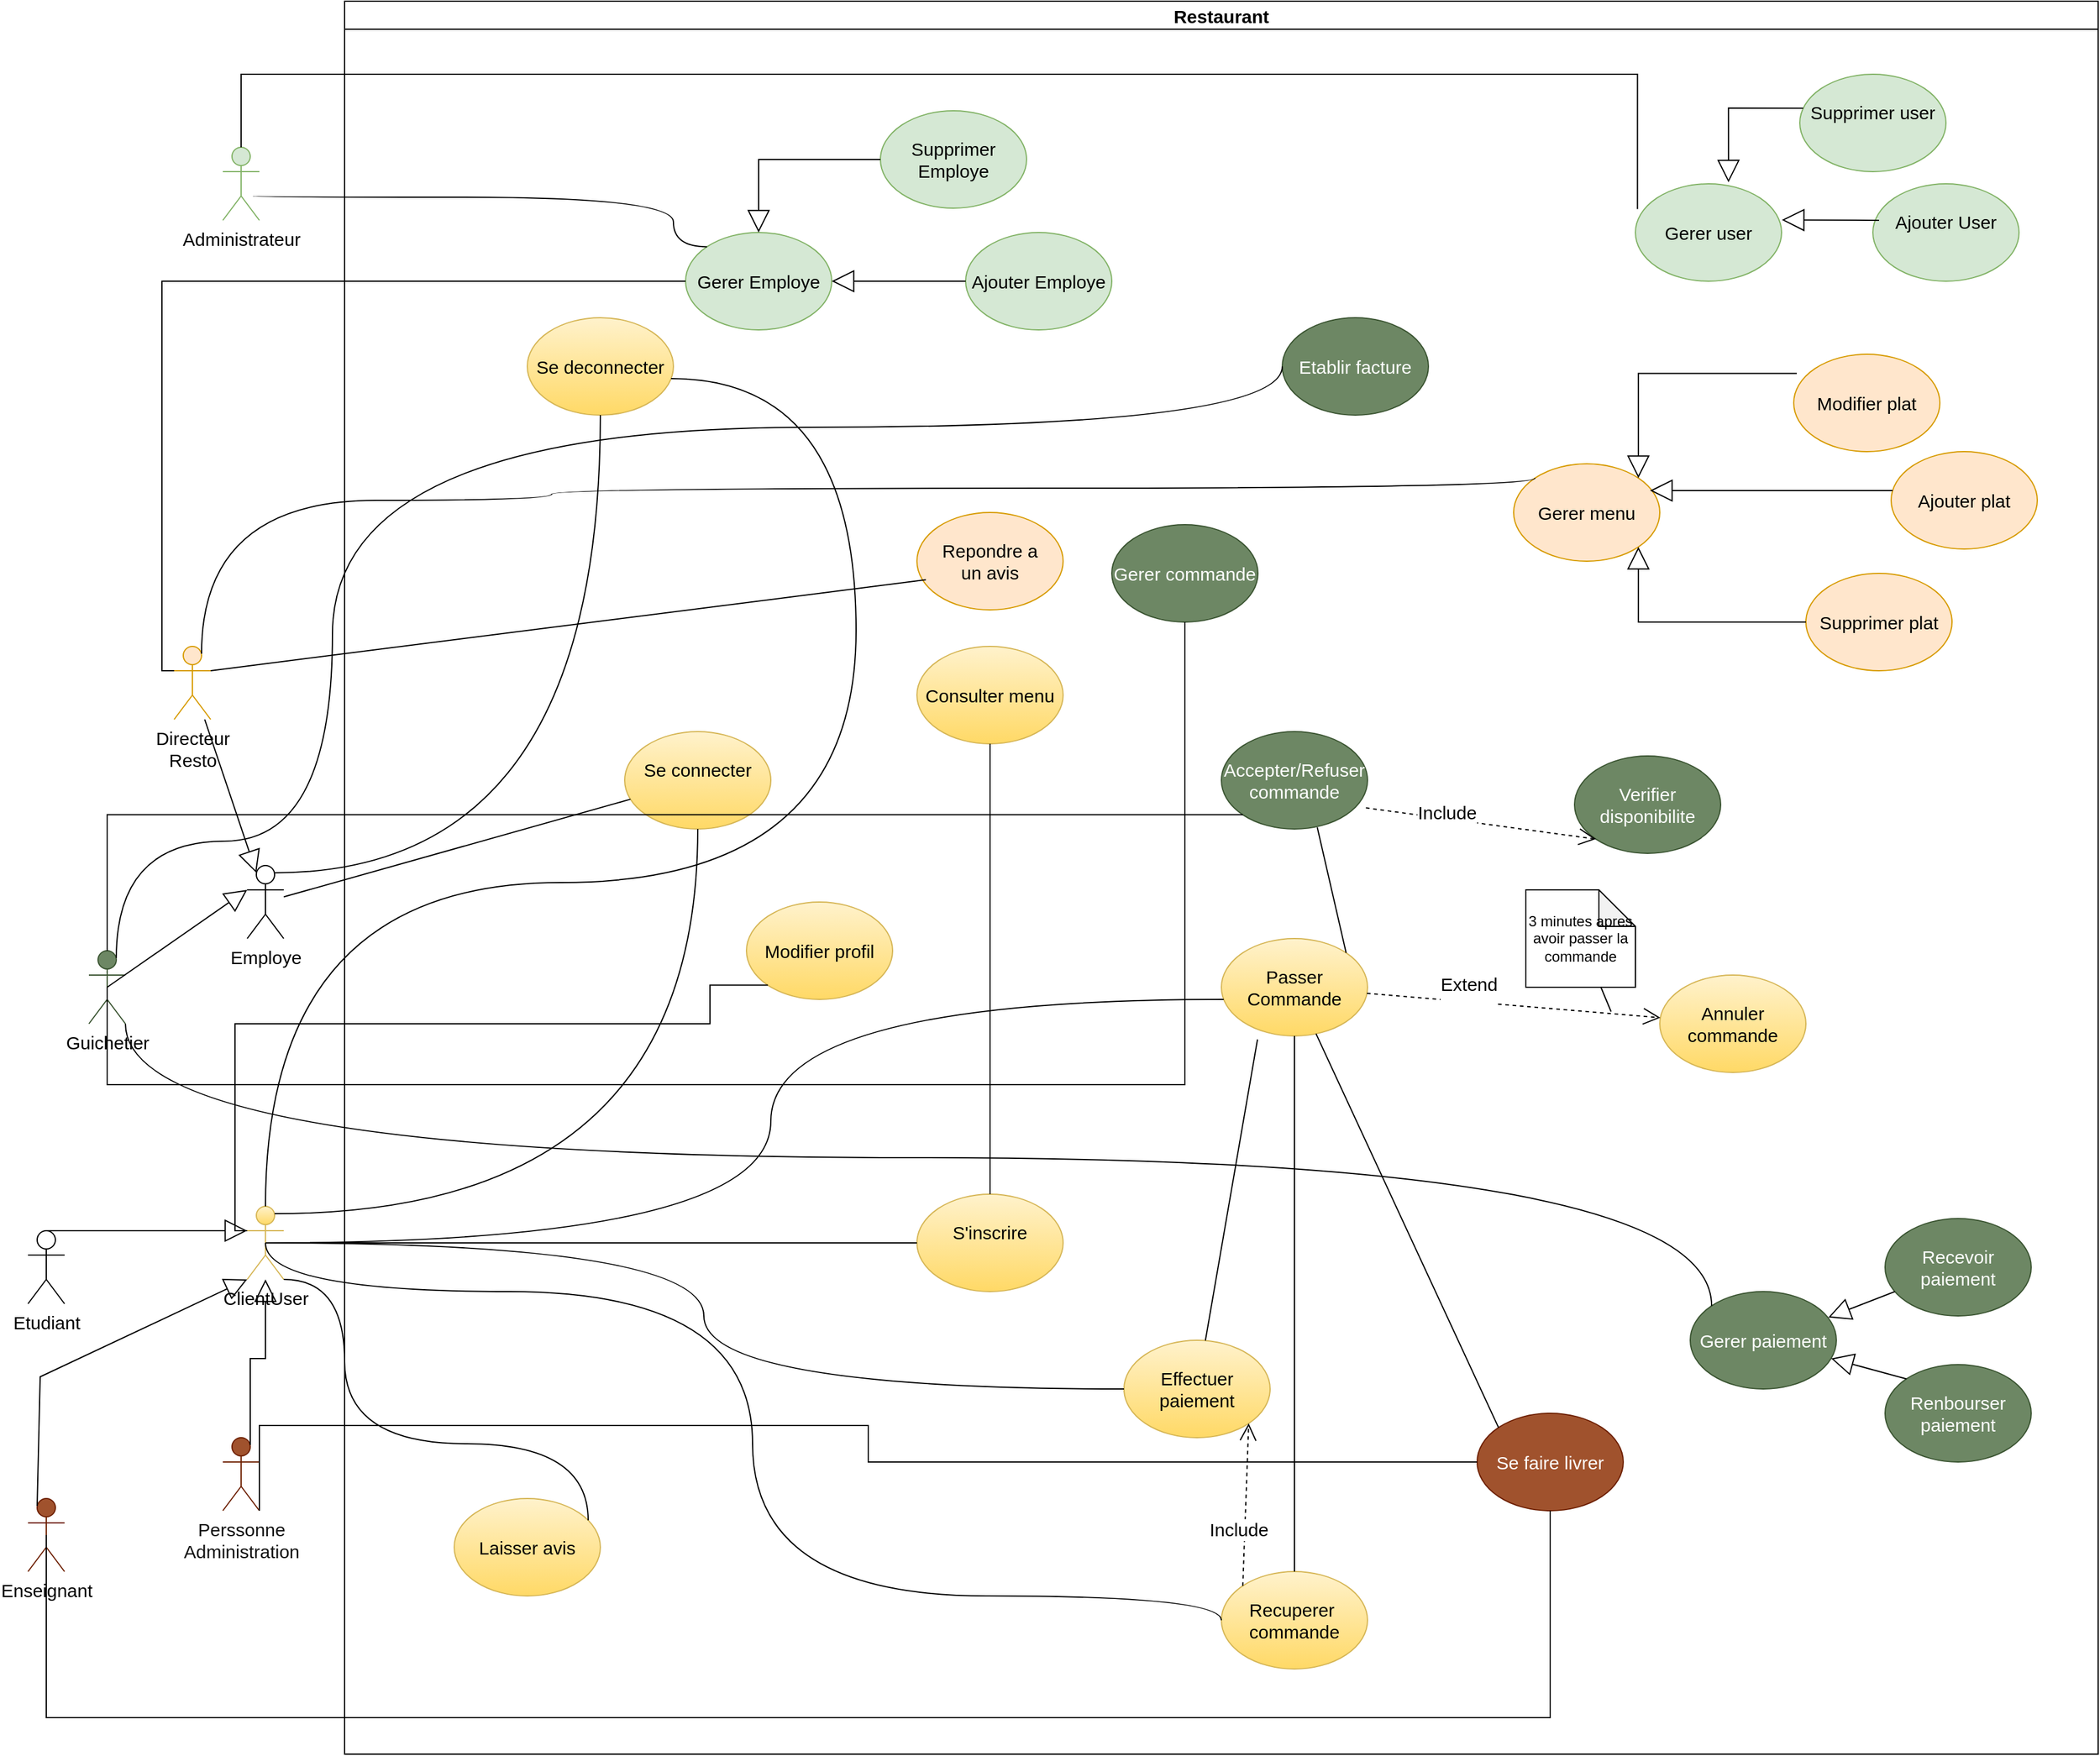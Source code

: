 <mxfile version="23.1.5" type="device">
  <diagram name="Page-1" id="Ysg41FZ5KquMT3GkrNA0">
    <mxGraphModel dx="1890" dy="2035" grid="1" gridSize="10" guides="1" tooltips="1" connect="1" arrows="1" fold="1" page="1" pageScale="1" pageWidth="850" pageHeight="1100" math="0" shadow="0">
      <root>
        <mxCell id="0" />
        <mxCell id="1" parent="0" />
        <mxCell id="Y13YARWDRfF0wRfHqh4i-1" value="Restaurant" style="swimlane;whiteSpace=wrap;html=1;fontSize=15;" parent="1" vertex="1">
          <mxGeometry x="170" y="-970" width="1440" height="1440" as="geometry" />
        </mxCell>
        <mxCell id="Y13YARWDRfF0wRfHqh4i-35" value="Se connecter&lt;div style=&quot;font-size: 15px;&quot;&gt;&lt;br style=&quot;font-size: 15px;&quot;&gt;&lt;/div&gt;" style="ellipse;whiteSpace=wrap;html=1;fontSize=15;fillColor=#fff2cc;gradientColor=#ffd966;strokeColor=#d6b656;" parent="Y13YARWDRfF0wRfHqh4i-1" vertex="1">
          <mxGeometry x="230" y="600" width="120" height="80" as="geometry" />
        </mxCell>
        <mxCell id="Y13YARWDRfF0wRfHqh4i-49" value="Supprimer user&lt;div style=&quot;font-size: 15px;&quot;&gt;&lt;br style=&quot;font-size: 15px;&quot;&gt;&lt;/div&gt;" style="ellipse;whiteSpace=wrap;html=1;fillColor=#d5e8d4;strokeColor=#82b366;fontSize=15;" parent="Y13YARWDRfF0wRfHqh4i-1" vertex="1">
          <mxGeometry x="1195" y="60" width="120" height="80" as="geometry" />
        </mxCell>
        <mxCell id="Y13YARWDRfF0wRfHqh4i-51" value="Ajouter Employe" style="ellipse;whiteSpace=wrap;html=1;fillColor=#d5e8d4;strokeColor=#82b366;fontSize=15;" parent="Y13YARWDRfF0wRfHqh4i-1" vertex="1">
          <mxGeometry x="510" y="190" width="120" height="80" as="geometry" />
        </mxCell>
        <mxCell id="Y13YARWDRfF0wRfHqh4i-52" value="Supprimer Employe" style="ellipse;whiteSpace=wrap;html=1;fillColor=#d5e8d4;strokeColor=#82b366;fontSize=15;" parent="Y13YARWDRfF0wRfHqh4i-1" vertex="1">
          <mxGeometry x="440" y="90" width="120" height="80" as="geometry" />
        </mxCell>
        <mxCell id="Y13YARWDRfF0wRfHqh4i-53" value="Gerer Employe" style="ellipse;whiteSpace=wrap;html=1;fillColor=#d5e8d4;strokeColor=#82b366;fontSize=15;" parent="Y13YARWDRfF0wRfHqh4i-1" vertex="1">
          <mxGeometry x="280" y="190" width="120" height="80" as="geometry" />
        </mxCell>
        <mxCell id="Y13YARWDRfF0wRfHqh4i-54" value="Gerer user" style="ellipse;whiteSpace=wrap;html=1;fillColor=#d5e8d4;strokeColor=#82b366;fontSize=15;" parent="Y13YARWDRfF0wRfHqh4i-1" vertex="1">
          <mxGeometry x="1060" y="150" width="120" height="80" as="geometry" />
        </mxCell>
        <mxCell id="Y13YARWDRfF0wRfHqh4i-55" value="Passer Commande" style="ellipse;whiteSpace=wrap;html=1;fillColor=#fff2cc;gradientColor=#ffd966;strokeColor=#d6b656;fontSize=15;" parent="Y13YARWDRfF0wRfHqh4i-1" vertex="1">
          <mxGeometry x="720" y="770" width="120" height="80" as="geometry" />
        </mxCell>
        <mxCell id="Y13YARWDRfF0wRfHqh4i-56" value="Annuler commande" style="ellipse;whiteSpace=wrap;html=1;fillColor=#fff2cc;strokeColor=#d6b656;gradientColor=#ffd966;fontSize=15;" parent="Y13YARWDRfF0wRfHqh4i-1" vertex="1">
          <mxGeometry x="1080" y="800" width="120" height="80" as="geometry" />
        </mxCell>
        <mxCell id="Y13YARWDRfF0wRfHqh4i-57" value="Se faire livrer" style="ellipse;whiteSpace=wrap;html=1;fillColor=#a0522d;strokeColor=#6D1F00;fontColor=#ffffff;fontSize=15;" parent="Y13YARWDRfF0wRfHqh4i-1" vertex="1">
          <mxGeometry x="930" y="1160" width="120" height="80" as="geometry" />
        </mxCell>
        <mxCell id="Y13YARWDRfF0wRfHqh4i-58" value="Repondre a &lt;br style=&quot;font-size: 15px;&quot;&gt;un avis" style="ellipse;whiteSpace=wrap;html=1;fillColor=#ffe6cc;strokeColor=#d79b00;fontSize=15;" parent="Y13YARWDRfF0wRfHqh4i-1" vertex="1">
          <mxGeometry x="470" y="420" width="120" height="80" as="geometry" />
        </mxCell>
        <mxCell id="Y13YARWDRfF0wRfHqh4i-59" value="Consulter menu" style="ellipse;whiteSpace=wrap;html=1;fillColor=#fff2cc;gradientColor=#ffd966;strokeColor=#d6b656;fontSize=15;" parent="Y13YARWDRfF0wRfHqh4i-1" vertex="1">
          <mxGeometry x="470" y="530" width="120" height="80" as="geometry" />
        </mxCell>
        <mxCell id="Y13YARWDRfF0wRfHqh4i-60" value="Gerer menu" style="ellipse;whiteSpace=wrap;html=1;strokeColor=#d79b00;fillColor=#ffe6cc;fontSize=15;" parent="Y13YARWDRfF0wRfHqh4i-1" vertex="1">
          <mxGeometry x="960" y="380" width="120" height="80" as="geometry" />
        </mxCell>
        <mxCell id="Y13YARWDRfF0wRfHqh4i-61" value="Modifier plat" style="ellipse;whiteSpace=wrap;html=1;strokeColor=#d79b00;fillColor=#ffe6cc;fontSize=15;" parent="Y13YARWDRfF0wRfHqh4i-1" vertex="1">
          <mxGeometry x="1190" y="290" width="120" height="80" as="geometry" />
        </mxCell>
        <mxCell id="Y13YARWDRfF0wRfHqh4i-62" value="Ajouter plat" style="ellipse;whiteSpace=wrap;html=1;strokeColor=#d79b00;fillColor=#ffe6cc;fontSize=15;" parent="Y13YARWDRfF0wRfHqh4i-1" vertex="1">
          <mxGeometry x="1270" y="370" width="120" height="80" as="geometry" />
        </mxCell>
        <mxCell id="Y13YARWDRfF0wRfHqh4i-63" value="Supprimer plat" style="ellipse;whiteSpace=wrap;html=1;strokeColor=#d79b00;fillColor=#ffe6cc;fontSize=15;" parent="Y13YARWDRfF0wRfHqh4i-1" vertex="1">
          <mxGeometry x="1200" y="470" width="120" height="80" as="geometry" />
        </mxCell>
        <mxCell id="Y13YARWDRfF0wRfHqh4i-64" value="Effectuer paiement" style="ellipse;whiteSpace=wrap;html=1;fillColor=#fff2cc;gradientColor=#ffd966;strokeColor=#d6b656;fontSize=15;" parent="Y13YARWDRfF0wRfHqh4i-1" vertex="1">
          <mxGeometry x="640" y="1100" width="120" height="80" as="geometry" />
        </mxCell>
        <mxCell id="Y13YARWDRfF0wRfHqh4i-65" value="Recevoir paiement" style="ellipse;whiteSpace=wrap;html=1;strokeColor=#3A5431;fillColor=#6d8764;fontColor=#ffffff;fontSize=15;" parent="Y13YARWDRfF0wRfHqh4i-1" vertex="1">
          <mxGeometry x="1265" y="1000" width="120" height="80" as="geometry" />
        </mxCell>
        <mxCell id="Y13YARWDRfF0wRfHqh4i-66" value="Renbourser paiement" style="ellipse;whiteSpace=wrap;html=1;strokeColor=#3A5431;fillColor=#6d8764;fontColor=#ffffff;fontSize=15;" parent="Y13YARWDRfF0wRfHqh4i-1" vertex="1">
          <mxGeometry x="1265" y="1120" width="120" height="80" as="geometry" />
        </mxCell>
        <mxCell id="Y13YARWDRfF0wRfHqh4i-67" value="Verifier disponibilite" style="ellipse;whiteSpace=wrap;html=1;strokeColor=#3A5431;fillColor=#6d8764;fontColor=#ffffff;fontSize=15;" parent="Y13YARWDRfF0wRfHqh4i-1" vertex="1">
          <mxGeometry x="1010" y="620" width="120" height="80" as="geometry" />
        </mxCell>
        <mxCell id="Y13YARWDRfF0wRfHqh4i-68" value="Accepter/Refuser commande" style="ellipse;whiteSpace=wrap;html=1;fillColor=#6d8764;fontColor=#ffffff;strokeColor=#3A5431;fontSize=15;" parent="Y13YARWDRfF0wRfHqh4i-1" vertex="1">
          <mxGeometry x="720" y="600" width="120" height="80" as="geometry" />
        </mxCell>
        <mxCell id="Y13YARWDRfF0wRfHqh4i-69" value="Gerer commande" style="ellipse;whiteSpace=wrap;html=1;fillColor=#6d8764;fontColor=#ffffff;strokeColor=#3A5431;fontSize=15;" parent="Y13YARWDRfF0wRfHqh4i-1" vertex="1">
          <mxGeometry x="630" y="430" width="120" height="80" as="geometry" />
        </mxCell>
        <mxCell id="Y13YARWDRfF0wRfHqh4i-70" value="Se deconnecter" style="ellipse;whiteSpace=wrap;html=1;fillColor=#fff2cc;gradientColor=#ffd966;strokeColor=#d6b656;fontSize=15;" parent="Y13YARWDRfF0wRfHqh4i-1" vertex="1">
          <mxGeometry x="150" y="260" width="120" height="80" as="geometry" />
        </mxCell>
        <mxCell id="Y13YARWDRfF0wRfHqh4i-71" value="Modifier profil" style="ellipse;whiteSpace=wrap;html=1;fillColor=#fff2cc;gradientColor=#ffd966;strokeColor=#d6b656;fontSize=15;" parent="Y13YARWDRfF0wRfHqh4i-1" vertex="1">
          <mxGeometry x="330" y="740" width="120" height="80" as="geometry" />
        </mxCell>
        <mxCell id="Y13YARWDRfF0wRfHqh4i-73" value="Recuperer&amp;nbsp;&lt;br style=&quot;font-size: 15px;&quot;&gt;commande" style="ellipse;whiteSpace=wrap;html=1;fillColor=#fff2cc;gradientColor=#ffd966;strokeColor=#d6b656;fontSize=15;" parent="Y13YARWDRfF0wRfHqh4i-1" vertex="1">
          <mxGeometry x="720" y="1290" width="120" height="80" as="geometry" />
        </mxCell>
        <mxCell id="Y13YARWDRfF0wRfHqh4i-74" value="Etablir facture" style="ellipse;whiteSpace=wrap;html=1;fontSize=15;fillColor=#6d8764;fontColor=#ffffff;strokeColor=#3A5431;" parent="Y13YARWDRfF0wRfHqh4i-1" vertex="1">
          <mxGeometry x="770" y="260" width="120" height="80" as="geometry" />
        </mxCell>
        <mxCell id="Y13YARWDRfF0wRfHqh4i-48" value="Ajouter User&lt;div style=&quot;font-size: 15px;&quot;&gt;&lt;br style=&quot;font-size: 15px;&quot;&gt;&lt;/div&gt;" style="ellipse;whiteSpace=wrap;html=1;fillColor=#d5e8d4;strokeColor=#82b366;fontSize=15;" parent="Y13YARWDRfF0wRfHqh4i-1" vertex="1">
          <mxGeometry x="1255" y="150" width="120" height="80" as="geometry" />
        </mxCell>
        <mxCell id="Y13YARWDRfF0wRfHqh4i-72" value="Laisser avis" style="ellipse;whiteSpace=wrap;html=1;fillColor=#fff2cc;gradientColor=#ffd966;strokeColor=#d6b656;fontSize=15;" parent="Y13YARWDRfF0wRfHqh4i-1" vertex="1">
          <mxGeometry x="90" y="1230" width="120" height="80" as="geometry" />
        </mxCell>
        <mxCell id="Y13YARWDRfF0wRfHqh4i-44" value="S&#39;inscrire&lt;div style=&quot;font-size: 15px;&quot;&gt;&lt;br style=&quot;font-size: 15px;&quot;&gt;&lt;/div&gt;" style="ellipse;whiteSpace=wrap;html=1;fillColor=#fff2cc;gradientColor=#ffd966;strokeColor=#d6b656;fontSize=15;" parent="Y13YARWDRfF0wRfHqh4i-1" vertex="1">
          <mxGeometry x="470" y="980" width="120" height="80" as="geometry" />
        </mxCell>
        <mxCell id="Y13YARWDRfF0wRfHqh4i-45" value="" style="endArrow=none;html=1;rounded=0;edgeStyle=orthogonalEdgeStyle;curved=1;fontSize=15;" parent="Y13YARWDRfF0wRfHqh4i-1" source="Y13YARWDRfF0wRfHqh4i-44" target="Y13YARWDRfF0wRfHqh4i-59" edge="1">
          <mxGeometry width="50" height="50" relative="1" as="geometry">
            <mxPoint x="-50" y="990.0" as="sourcePoint" />
            <mxPoint x="475" y="530" as="targetPoint" />
          </mxGeometry>
        </mxCell>
        <mxCell id="Y13YARWDRfF0wRfHqh4i-116" value="" style="endArrow=block;endSize=16;endFill=0;html=1;rounded=0;entryX=1.002;entryY=0.371;entryDx=0;entryDy=0;entryPerimeter=0;exitX=0.042;exitY=0.375;exitDx=0;exitDy=0;exitPerimeter=0;fontSize=15;" parent="Y13YARWDRfF0wRfHqh4i-1" source="Y13YARWDRfF0wRfHqh4i-48" target="Y13YARWDRfF0wRfHqh4i-54" edge="1">
          <mxGeometry width="160" relative="1" as="geometry">
            <mxPoint x="1100" y="180" as="sourcePoint" />
            <mxPoint x="1170" y="190" as="targetPoint" />
          </mxGeometry>
        </mxCell>
        <mxCell id="Y13YARWDRfF0wRfHqh4i-117" value="" style="endArrow=block;endSize=16;endFill=0;html=1;rounded=0;entryX=0.637;entryY=-0.015;entryDx=0;entryDy=0;entryPerimeter=0;exitX=0.023;exitY=0.348;exitDx=0;exitDy=0;exitPerimeter=0;edgeStyle=orthogonalEdgeStyle;fontSize=15;" parent="Y13YARWDRfF0wRfHqh4i-1" source="Y13YARWDRfF0wRfHqh4i-49" target="Y13YARWDRfF0wRfHqh4i-54" edge="1">
          <mxGeometry width="160" relative="1" as="geometry">
            <mxPoint x="1030" y="90" as="sourcePoint" />
            <mxPoint x="960" y="90" as="targetPoint" />
          </mxGeometry>
        </mxCell>
        <mxCell id="Y13YARWDRfF0wRfHqh4i-120" value="" style="endArrow=open;endFill=1;endSize=12;html=1;rounded=0;dashed=1;fontSize=15;" parent="Y13YARWDRfF0wRfHqh4i-1" source="Y13YARWDRfF0wRfHqh4i-55" target="Y13YARWDRfF0wRfHqh4i-56" edge="1">
          <mxGeometry width="160" relative="1" as="geometry">
            <mxPoint x="710" y="800" as="sourcePoint" />
            <mxPoint x="870" y="800" as="targetPoint" />
          </mxGeometry>
        </mxCell>
        <mxCell id="Y13YARWDRfF0wRfHqh4i-121" value="Extend&lt;div style=&quot;font-size: 15px;&quot;&gt;&lt;br style=&quot;font-size: 15px;&quot;&gt;&lt;/div&gt;" style="edgeLabel;html=1;align=center;verticalAlign=middle;resizable=0;points=[];fontSize=15;" parent="Y13YARWDRfF0wRfHqh4i-120" vertex="1" connectable="0">
          <mxGeometry x="-0.313" y="5" relative="1" as="geometry">
            <mxPoint y="-1" as="offset" />
          </mxGeometry>
        </mxCell>
        <mxCell id="Y13YARWDRfF0wRfHqh4i-122" value="" style="endArrow=block;endSize=16;endFill=0;html=1;rounded=0;entryX=0.5;entryY=0;entryDx=0;entryDy=0;edgeStyle=orthogonalEdgeStyle;fontSize=15;" parent="Y13YARWDRfF0wRfHqh4i-1" source="Y13YARWDRfF0wRfHqh4i-52" target="Y13YARWDRfF0wRfHqh4i-53" edge="1">
          <mxGeometry width="160" relative="1" as="geometry">
            <mxPoint x="320" y="-40" as="sourcePoint" />
            <mxPoint x="250" y="-40" as="targetPoint" />
          </mxGeometry>
        </mxCell>
        <mxCell id="Y13YARWDRfF0wRfHqh4i-123" value="" style="endArrow=block;endSize=16;endFill=0;html=1;rounded=0;entryX=1;entryY=0.5;entryDx=0;entryDy=0;edgeStyle=orthogonalEdgeStyle;exitX=0;exitY=0.5;exitDx=0;exitDy=0;fontSize=15;" parent="Y13YARWDRfF0wRfHqh4i-1" source="Y13YARWDRfF0wRfHqh4i-51" target="Y13YARWDRfF0wRfHqh4i-53" edge="1">
          <mxGeometry width="160" relative="1" as="geometry">
            <mxPoint x="450" y="140" as="sourcePoint" />
            <mxPoint x="350" y="200" as="targetPoint" />
          </mxGeometry>
        </mxCell>
        <mxCell id="Y13YARWDRfF0wRfHqh4i-124" value="" style="endArrow=block;endSize=16;endFill=0;html=1;rounded=0;entryX=1;entryY=0;entryDx=0;entryDy=0;edgeStyle=orthogonalEdgeStyle;exitX=0.021;exitY=0.197;exitDx=0;exitDy=0;exitPerimeter=0;fontSize=15;" parent="Y13YARWDRfF0wRfHqh4i-1" source="Y13YARWDRfF0wRfHqh4i-61" target="Y13YARWDRfF0wRfHqh4i-60" edge="1">
          <mxGeometry width="160" relative="1" as="geometry">
            <mxPoint x="1310" y="470" as="sourcePoint" />
            <mxPoint x="1200" y="470" as="targetPoint" />
          </mxGeometry>
        </mxCell>
        <mxCell id="Y13YARWDRfF0wRfHqh4i-126" value="" style="endArrow=block;endSize=16;endFill=0;html=1;rounded=0;edgeStyle=orthogonalEdgeStyle;entryX=1;entryY=1;entryDx=0;entryDy=0;fontSize=15;" parent="Y13YARWDRfF0wRfHqh4i-1" source="Y13YARWDRfF0wRfHqh4i-63" target="Y13YARWDRfF0wRfHqh4i-60" edge="1">
          <mxGeometry width="160" relative="1" as="geometry">
            <mxPoint x="1270" y="660" as="sourcePoint" />
            <mxPoint x="1082" y="660" as="targetPoint" />
          </mxGeometry>
        </mxCell>
        <mxCell id="Y13YARWDRfF0wRfHqh4i-132" value="" style="endArrow=none;html=1;rounded=0;entryX=1;entryY=0;entryDx=0;entryDy=0;exitX=0.656;exitY=0.983;exitDx=0;exitDy=0;exitPerimeter=0;fontSize=15;" parent="Y13YARWDRfF0wRfHqh4i-1" source="Y13YARWDRfF0wRfHqh4i-68" target="Y13YARWDRfF0wRfHqh4i-55" edge="1">
          <mxGeometry width="50" height="50" relative="1" as="geometry">
            <mxPoint x="830" y="750" as="sourcePoint" />
            <mxPoint x="880" y="700" as="targetPoint" />
          </mxGeometry>
        </mxCell>
        <mxCell id="Y13YARWDRfF0wRfHqh4i-133" value="" style="endArrow=open;endFill=1;endSize=12;html=1;rounded=0;dashed=1;entryX=0;entryY=1;entryDx=0;entryDy=0;exitX=0.989;exitY=0.783;exitDx=0;exitDy=0;exitPerimeter=0;fontSize=15;" parent="Y13YARWDRfF0wRfHqh4i-1" source="Y13YARWDRfF0wRfHqh4i-68" target="Y13YARWDRfF0wRfHqh4i-67" edge="1">
          <mxGeometry width="160" relative="1" as="geometry">
            <mxPoint x="793" y="860" as="sourcePoint" />
            <mxPoint x="807" y="1040" as="targetPoint" />
          </mxGeometry>
        </mxCell>
        <mxCell id="Y13YARWDRfF0wRfHqh4i-134" value="Include" style="edgeLabel;html=1;align=center;verticalAlign=middle;resizable=0;points=[];fontSize=15;" parent="Y13YARWDRfF0wRfHqh4i-133" vertex="1" connectable="0">
          <mxGeometry x="-0.313" y="5" relative="1" as="geometry">
            <mxPoint y="-1" as="offset" />
          </mxGeometry>
        </mxCell>
        <mxCell id="Y13YARWDRfF0wRfHqh4i-137" value="Gerer paiement" style="ellipse;whiteSpace=wrap;html=1;fillColor=#6d8764;fontColor=#ffffff;strokeColor=#3A5431;fontSize=15;" parent="Y13YARWDRfF0wRfHqh4i-1" vertex="1">
          <mxGeometry x="1105" y="1060" width="120" height="80" as="geometry" />
        </mxCell>
        <mxCell id="Y13YARWDRfF0wRfHqh4i-138" value="" style="endArrow=block;endSize=16;endFill=0;html=1;rounded=0;exitX=0;exitY=0;exitDx=0;exitDy=0;fontSize=15;" parent="Y13YARWDRfF0wRfHqh4i-1" source="Y13YARWDRfF0wRfHqh4i-66" target="Y13YARWDRfF0wRfHqh4i-137" edge="1">
          <mxGeometry width="160" relative="1" as="geometry">
            <mxPoint x="880" y="1360" as="sourcePoint" />
            <mxPoint x="1040" y="1360" as="targetPoint" />
          </mxGeometry>
        </mxCell>
        <mxCell id="Y13YARWDRfF0wRfHqh4i-139" value="" style="endArrow=block;endSize=16;endFill=0;html=1;rounded=0;entryX=0.945;entryY=0.265;entryDx=0;entryDy=0;entryPerimeter=0;fontSize=15;" parent="Y13YARWDRfF0wRfHqh4i-1" source="Y13YARWDRfF0wRfHqh4i-65" target="Y13YARWDRfF0wRfHqh4i-137" edge="1">
          <mxGeometry width="160" relative="1" as="geometry">
            <mxPoint x="1074.0" y="1240" as="sourcePoint" />
            <mxPoint x="1010.0" y="1245.52" as="targetPoint" />
          </mxGeometry>
        </mxCell>
        <mxCell id="Y13YARWDRfF0wRfHqh4i-143" value="" style="endArrow=none;html=1;rounded=0;entryX=0.247;entryY=1.036;entryDx=0;entryDy=0;entryPerimeter=0;fontSize=15;" parent="Y13YARWDRfF0wRfHqh4i-1" source="Y13YARWDRfF0wRfHqh4i-64" target="Y13YARWDRfF0wRfHqh4i-55" edge="1">
          <mxGeometry width="50" height="50" relative="1" as="geometry">
            <mxPoint x="690" y="1100" as="sourcePoint" />
            <mxPoint x="740" y="1050" as="targetPoint" />
          </mxGeometry>
        </mxCell>
        <mxCell id="Y13YARWDRfF0wRfHqh4i-144" value="" style="endArrow=none;html=1;rounded=0;entryX=0.5;entryY=1;entryDx=0;entryDy=0;exitX=0.5;exitY=0;exitDx=0;exitDy=0;fontSize=15;" parent="Y13YARWDRfF0wRfHqh4i-1" source="Y13YARWDRfF0wRfHqh4i-73" target="Y13YARWDRfF0wRfHqh4i-55" edge="1">
          <mxGeometry width="50" height="50" relative="1" as="geometry">
            <mxPoint x="810" y="1220" as="sourcePoint" />
            <mxPoint x="860" y="1170" as="targetPoint" />
          </mxGeometry>
        </mxCell>
        <mxCell id="Y13YARWDRfF0wRfHqh4i-149" value="" style="endArrow=none;html=1;rounded=0;exitX=0;exitY=0;exitDx=0;exitDy=0;" parent="Y13YARWDRfF0wRfHqh4i-1" source="Y13YARWDRfF0wRfHqh4i-57" target="Y13YARWDRfF0wRfHqh4i-55" edge="1">
          <mxGeometry width="50" height="50" relative="1" as="geometry">
            <mxPoint x="920" y="1110" as="sourcePoint" />
            <mxPoint x="970" y="1060" as="targetPoint" />
          </mxGeometry>
        </mxCell>
        <mxCell id="Y13YARWDRfF0wRfHqh4i-150" value="" style="endArrow=open;endFill=1;endSize=12;html=1;rounded=0;dashed=1;fontSize=15;exitX=0;exitY=0;exitDx=0;exitDy=0;entryX=1;entryY=1;entryDx=0;entryDy=0;" parent="Y13YARWDRfF0wRfHqh4i-1" source="Y13YARWDRfF0wRfHqh4i-73" target="Y13YARWDRfF0wRfHqh4i-64" edge="1">
          <mxGeometry width="160" relative="1" as="geometry">
            <mxPoint x="850" y="824" as="sourcePoint" />
            <mxPoint x="990" y="835" as="targetPoint" />
          </mxGeometry>
        </mxCell>
        <mxCell id="Y13YARWDRfF0wRfHqh4i-151" value="Include" style="edgeLabel;html=1;align=center;verticalAlign=middle;resizable=0;points=[];fontSize=15;" parent="Y13YARWDRfF0wRfHqh4i-150" vertex="1" connectable="0">
          <mxGeometry x="-0.313" y="5" relative="1" as="geometry">
            <mxPoint y="-1" as="offset" />
          </mxGeometry>
        </mxCell>
        <mxCell id="CUnnjeDk9djn_RvEv3cu-1" value="3 minutes apres avoir passer la commande" style="shape=note;whiteSpace=wrap;html=1;backgroundOutline=1;darkOpacity=0.05;" vertex="1" parent="Y13YARWDRfF0wRfHqh4i-1">
          <mxGeometry x="970" y="730" width="90" height="80" as="geometry" />
        </mxCell>
        <mxCell id="CUnnjeDk9djn_RvEv3cu-2" value="" style="endArrow=none;html=1;rounded=0;" edge="1" parent="Y13YARWDRfF0wRfHqh4i-1" target="CUnnjeDk9djn_RvEv3cu-1">
          <mxGeometry width="50" height="50" relative="1" as="geometry">
            <mxPoint x="1040" y="830" as="sourcePoint" />
            <mxPoint x="1030" y="790" as="targetPoint" />
          </mxGeometry>
        </mxCell>
        <mxCell id="Y13YARWDRfF0wRfHqh4i-2" value="Administrateur&lt;div style=&quot;font-size: 15px;&quot;&gt;&lt;br style=&quot;font-size: 15px;&quot;&gt;&lt;/div&gt;" style="shape=umlActor;verticalLabelPosition=bottom;verticalAlign=top;html=1;outlineConnect=0;fillColor=#d5e8d4;strokeColor=#82b366;fontSize=15;" parent="1" vertex="1">
          <mxGeometry x="70" y="-850" width="30" height="60" as="geometry" />
        </mxCell>
        <mxCell id="Y13YARWDRfF0wRfHqh4i-3" value="Directeur&lt;br style=&quot;font-size: 15px;&quot;&gt;Resto" style="shape=umlActor;verticalLabelPosition=bottom;verticalAlign=top;html=1;outlineConnect=0;fillColor=#ffe6cc;strokeColor=#d79b00;fontSize=15;" parent="1" vertex="1">
          <mxGeometry x="30" y="-440" width="30" height="60" as="geometry" />
        </mxCell>
        <mxCell id="Y13YARWDRfF0wRfHqh4i-6" value="Employe&lt;div style=&quot;font-size: 15px;&quot;&gt;&lt;br style=&quot;font-size: 15px;&quot;&gt;&lt;/div&gt;" style="shape=umlActor;verticalLabelPosition=bottom;verticalAlign=top;html=1;outlineConnect=0;fontSize=15;" parent="1" vertex="1">
          <mxGeometry x="90" y="-260" width="30" height="60" as="geometry" />
        </mxCell>
        <mxCell id="Y13YARWDRfF0wRfHqh4i-7" value="&lt;font color=&quot;#000000&quot; style=&quot;font-size: 15px;&quot;&gt;Guichetier&lt;/font&gt;" style="shape=umlActor;verticalLabelPosition=bottom;verticalAlign=top;html=1;outlineConnect=0;fillColor=#6d8764;fontColor=#ffffff;strokeColor=#3A5431;fontSize=15;" parent="1" vertex="1">
          <mxGeometry x="-40" y="-190" width="30" height="60" as="geometry" />
        </mxCell>
        <mxCell id="Y13YARWDRfF0wRfHqh4i-8" value="Etudiant&lt;div style=&quot;font-size: 15px;&quot;&gt;&lt;br style=&quot;font-size: 15px;&quot;&gt;&lt;/div&gt;" style="shape=umlActor;verticalLabelPosition=bottom;verticalAlign=top;html=1;outlineConnect=0;fontSize=15;" parent="1" vertex="1">
          <mxGeometry x="-90" y="40" width="30" height="60" as="geometry" />
        </mxCell>
        <mxCell id="Y13YARWDRfF0wRfHqh4i-10" value="&lt;font color=&quot;#121212&quot; style=&quot;font-size: 15px;&quot;&gt;Perssonne&lt;br style=&quot;font-size: 15px;&quot;&gt;Administration&lt;/font&gt;" style="shape=umlActor;verticalLabelPosition=bottom;verticalAlign=top;html=1;outlineConnect=0;fillColor=#a0522d;strokeColor=#6D1F00;fontColor=#ffffff;fontSize=15;" parent="1" vertex="1">
          <mxGeometry x="70" y="210" width="30" height="60" as="geometry" />
        </mxCell>
        <mxCell id="Y13YARWDRfF0wRfHqh4i-16" value="ClientUser&lt;div style=&quot;font-size: 15px;&quot;&gt;&lt;br style=&quot;font-size: 15px;&quot;&gt;&lt;/div&gt;" style="shape=umlActor;verticalLabelPosition=bottom;verticalAlign=top;html=1;outlineConnect=0;fillColor=#fff2cc;gradientColor=#ffd966;strokeColor=#d6b656;fontSize=15;" parent="1" vertex="1">
          <mxGeometry x="90" y="20" width="30" height="60" as="geometry" />
        </mxCell>
        <mxCell id="Y13YARWDRfF0wRfHqh4i-17" value="&lt;font color=&quot;#030303&quot; style=&quot;font-size: 15px;&quot;&gt;Enseignant&lt;/font&gt;" style="shape=umlActor;verticalLabelPosition=bottom;verticalAlign=top;html=1;outlineConnect=0;fillColor=#a0522d;strokeColor=#6D1F00;fontColor=#ffffff;fontSize=15;" parent="1" vertex="1">
          <mxGeometry x="-90" y="260" width="30" height="60" as="geometry" />
        </mxCell>
        <mxCell id="Y13YARWDRfF0wRfHqh4i-39" value="" style="endArrow=none;html=1;rounded=0;fontSize=15;" parent="1" source="Y13YARWDRfF0wRfHqh4i-6" target="Y13YARWDRfF0wRfHqh4i-35" edge="1">
          <mxGeometry width="50" height="50" relative="1" as="geometry">
            <mxPoint x="330" y="-200" as="sourcePoint" />
            <mxPoint x="380" y="-250" as="targetPoint" />
          </mxGeometry>
        </mxCell>
        <mxCell id="Y13YARWDRfF0wRfHqh4i-43" value="" style="endArrow=none;html=1;rounded=0;exitX=0.75;exitY=0.1;exitDx=0;exitDy=0;exitPerimeter=0;edgeStyle=orthogonalEdgeStyle;curved=1;fontSize=15;" parent="1" source="Y13YARWDRfF0wRfHqh4i-16" target="Y13YARWDRfF0wRfHqh4i-35" edge="1">
          <mxGeometry width="50" height="50" relative="1" as="geometry">
            <mxPoint x="260" y="30" as="sourcePoint" />
            <mxPoint x="310" y="-20" as="targetPoint" />
          </mxGeometry>
        </mxCell>
        <mxCell id="Y13YARWDRfF0wRfHqh4i-77" value="" style="endArrow=none;html=1;rounded=0;exitX=0.75;exitY=0.1;exitDx=0;exitDy=0;exitPerimeter=0;edgeStyle=orthogonalEdgeStyle;curved=1;fontSize=15;" parent="1" source="Y13YARWDRfF0wRfHqh4i-6" target="Y13YARWDRfF0wRfHqh4i-70" edge="1">
          <mxGeometry width="50" height="50" relative="1" as="geometry">
            <mxPoint x="240" y="-430" as="sourcePoint" />
            <mxPoint x="290" y="-480" as="targetPoint" />
          </mxGeometry>
        </mxCell>
        <mxCell id="Y13YARWDRfF0wRfHqh4i-78" value="" style="endArrow=none;html=1;rounded=0;exitX=0.5;exitY=0;exitDx=0;exitDy=0;exitPerimeter=0;edgeStyle=orthogonalEdgeStyle;curved=1;fontSize=15;" parent="1" source="Y13YARWDRfF0wRfHqh4i-16" target="Y13YARWDRfF0wRfHqh4i-70" edge="1">
          <mxGeometry width="50" height="50" relative="1" as="geometry">
            <mxPoint x="240" y="-180" as="sourcePoint" />
            <mxPoint x="290" y="-230" as="targetPoint" />
            <Array as="points">
              <mxPoint x="105" y="-246" />
              <mxPoint x="590" y="-246" />
              <mxPoint x="590" y="-660" />
            </Array>
          </mxGeometry>
        </mxCell>
        <mxCell id="Y13YARWDRfF0wRfHqh4i-79" value="" style="endArrow=none;html=1;rounded=0;exitX=1;exitY=1;exitDx=0;exitDy=0;exitPerimeter=0;edgeStyle=orthogonalEdgeStyle;curved=1;fontSize=15;" parent="1" source="Y13YARWDRfF0wRfHqh4i-16" target="Y13YARWDRfF0wRfHqh4i-72" edge="1">
          <mxGeometry width="50" height="50" relative="1" as="geometry">
            <mxPoint x="290" y="230" as="sourcePoint" />
            <mxPoint x="340" y="180" as="targetPoint" />
            <Array as="points">
              <mxPoint x="170" y="80" />
              <mxPoint x="170" y="215" />
              <mxPoint x="370" y="215" />
              <mxPoint x="370" y="260" />
            </Array>
          </mxGeometry>
        </mxCell>
        <mxCell id="Y13YARWDRfF0wRfHqh4i-95" value="" style="endArrow=none;html=1;rounded=0;entryX=0.014;entryY=0.26;entryDx=0;entryDy=0;entryPerimeter=0;edgeStyle=orthogonalEdgeStyle;fontSize=15;" parent="1" source="Y13YARWDRfF0wRfHqh4i-2" target="Y13YARWDRfF0wRfHqh4i-54" edge="1">
          <mxGeometry width="50" height="50" relative="1" as="geometry">
            <mxPoint x="290" y="-810" as="sourcePoint" />
            <mxPoint x="340" y="-860" as="targetPoint" />
            <Array as="points">
              <mxPoint x="85" y="-910" />
              <mxPoint x="1232" y="-910" />
            </Array>
          </mxGeometry>
        </mxCell>
        <mxCell id="Y13YARWDRfF0wRfHqh4i-96" value="" style="endArrow=none;html=1;rounded=0;exitX=0.5;exitY=0.5;exitDx=0;exitDy=0;exitPerimeter=0;entryX=0;entryY=0;entryDx=0;entryDy=0;edgeStyle=orthogonalEdgeStyle;curved=1;fontSize=15;" parent="1" target="Y13YARWDRfF0wRfHqh4i-53" edge="1">
          <mxGeometry width="50" height="50" relative="1" as="geometry">
            <mxPoint x="95" y="-810" as="sourcePoint" />
            <mxPoint x="1092" y="-789" as="targetPoint" />
            <Array as="points">
              <mxPoint x="440" y="-809" />
              <mxPoint x="440" y="-768" />
            </Array>
          </mxGeometry>
        </mxCell>
        <mxCell id="Y13YARWDRfF0wRfHqh4i-98" value="" style="endArrow=none;html=1;rounded=0;exitX=0.5;exitY=0.5;exitDx=0;exitDy=0;exitPerimeter=0;entryX=0;entryY=0.5;entryDx=0;entryDy=0;edgeStyle=orthogonalEdgeStyle;curved=1;fontSize=15;" parent="1" source="Y13YARWDRfF0wRfHqh4i-16" target="Y13YARWDRfF0wRfHqh4i-64" edge="1">
          <mxGeometry width="50" height="50" relative="1" as="geometry">
            <mxPoint x="480" y="-130" as="sourcePoint" />
            <mxPoint x="530" y="-180" as="targetPoint" />
          </mxGeometry>
        </mxCell>
        <mxCell id="Y13YARWDRfF0wRfHqh4i-99" value="" style="endArrow=none;html=1;rounded=0;entryX=0;entryY=0.5;entryDx=0;entryDy=0;exitX=1;exitY=1;exitDx=0;exitDy=0;exitPerimeter=0;edgeStyle=orthogonalEdgeStyle;fontSize=15;" parent="1" source="Y13YARWDRfF0wRfHqh4i-10" target="Y13YARWDRfF0wRfHqh4i-57" edge="1">
          <mxGeometry width="50" height="50" relative="1" as="geometry">
            <mxPoint x="270" y="340" as="sourcePoint" />
            <mxPoint x="320" y="290" as="targetPoint" />
            <Array as="points">
              <mxPoint x="100" y="200" />
              <mxPoint x="600" y="200" />
              <mxPoint x="600" y="230" />
            </Array>
          </mxGeometry>
        </mxCell>
        <mxCell id="Y13YARWDRfF0wRfHqh4i-107" value="" style="endArrow=none;html=1;rounded=0;exitX=0.5;exitY=0.5;exitDx=0;exitDy=0;exitPerimeter=0;edgeStyle=orthogonalEdgeStyle;fontSize=15;" parent="1" source="Y13YARWDRfF0wRfHqh4i-17" target="Y13YARWDRfF0wRfHqh4i-57" edge="1">
          <mxGeometry width="50" height="50" relative="1" as="geometry">
            <mxPoint x="260" y="450" as="sourcePoint" />
            <mxPoint x="310" y="400" as="targetPoint" />
            <Array as="points">
              <mxPoint x="-35" y="440" />
              <mxPoint x="590" y="440" />
            </Array>
          </mxGeometry>
        </mxCell>
        <mxCell id="Y13YARWDRfF0wRfHqh4i-108" value="" style="endArrow=none;html=1;rounded=0;exitX=0.5;exitY=0.5;exitDx=0;exitDy=0;exitPerimeter=0;fontSize=15;" parent="1" source="Y13YARWDRfF0wRfHqh4i-16" target="Y13YARWDRfF0wRfHqh4i-44" edge="1">
          <mxGeometry width="50" height="50" relative="1" as="geometry">
            <mxPoint x="390" y="50" as="sourcePoint" />
            <mxPoint x="440" as="targetPoint" />
          </mxGeometry>
        </mxCell>
        <mxCell id="Y13YARWDRfF0wRfHqh4i-109" value="" style="endArrow=none;html=1;rounded=0;exitX=0.5;exitY=0.5;exitDx=0;exitDy=0;exitPerimeter=0;edgeStyle=orthogonalEdgeStyle;curved=1;fontSize=15;" parent="1" source="Y13YARWDRfF0wRfHqh4i-16" target="Y13YARWDRfF0wRfHqh4i-55" edge="1">
          <mxGeometry width="50" height="50" relative="1" as="geometry">
            <mxPoint x="430" y="-260" as="sourcePoint" />
            <mxPoint x="480" y="-310" as="targetPoint" />
            <Array as="points">
              <mxPoint x="520" y="50" />
              <mxPoint x="520" y="-150" />
            </Array>
          </mxGeometry>
        </mxCell>
        <mxCell id="Y13YARWDRfF0wRfHqh4i-111" value="" style="endArrow=block;endSize=16;endFill=0;html=1;rounded=0;entryX=0;entryY=0.333;entryDx=0;entryDy=0;entryPerimeter=0;exitX=0.5;exitY=0.5;exitDx=0;exitDy=0;exitPerimeter=0;fontSize=15;" parent="1" source="Y13YARWDRfF0wRfHqh4i-7" target="Y13YARWDRfF0wRfHqh4i-6" edge="1">
          <mxGeometry width="160" relative="1" as="geometry">
            <mxPoint x="-60" y="-60" as="sourcePoint" />
            <mxPoint x="100" y="-60" as="targetPoint" />
          </mxGeometry>
        </mxCell>
        <mxCell id="Y13YARWDRfF0wRfHqh4i-112" value="" style="endArrow=block;endSize=16;endFill=0;html=1;rounded=0;entryX=0.25;entryY=0.1;entryDx=0;entryDy=0;entryPerimeter=0;fontSize=15;" parent="1" source="Y13YARWDRfF0wRfHqh4i-3" target="Y13YARWDRfF0wRfHqh4i-6" edge="1">
          <mxGeometry width="160" relative="1" as="geometry">
            <mxPoint x="-15" y="-150" as="sourcePoint" />
            <mxPoint x="100" y="-230" as="targetPoint" />
          </mxGeometry>
        </mxCell>
        <mxCell id="Y13YARWDRfF0wRfHqh4i-113" value="" style="endArrow=block;endSize=16;endFill=0;html=1;rounded=0;exitX=0.75;exitY=0.1;exitDx=0;exitDy=0;exitPerimeter=0;edgeStyle=orthogonalEdgeStyle;fontSize=15;" parent="1" source="Y13YARWDRfF0wRfHqh4i-10" target="Y13YARWDRfF0wRfHqh4i-16" edge="1">
          <mxGeometry width="160" relative="1" as="geometry">
            <mxPoint x="90" y="210" as="sourcePoint" />
            <mxPoint x="120" y="90" as="targetPoint" />
          </mxGeometry>
        </mxCell>
        <mxCell id="Y13YARWDRfF0wRfHqh4i-114" value="" style="endArrow=block;endSize=16;endFill=0;html=1;rounded=0;entryX=0;entryY=1;entryDx=0;entryDy=0;entryPerimeter=0;exitX=0.25;exitY=0.1;exitDx=0;exitDy=0;exitPerimeter=0;fontSize=15;" parent="1" source="Y13YARWDRfF0wRfHqh4i-17" target="Y13YARWDRfF0wRfHqh4i-16" edge="1">
          <mxGeometry width="160" relative="1" as="geometry">
            <mxPoint x="103" y="226" as="sourcePoint" />
            <mxPoint x="115" y="60" as="targetPoint" />
            <Array as="points">
              <mxPoint x="-80" y="160" />
            </Array>
          </mxGeometry>
        </mxCell>
        <mxCell id="Y13YARWDRfF0wRfHqh4i-115" value="" style="endArrow=block;endSize=16;endFill=0;html=1;rounded=0;entryX=0;entryY=0.333;entryDx=0;entryDy=0;entryPerimeter=0;exitX=0.5;exitY=0;exitDx=0;exitDy=0;exitPerimeter=0;fontSize=15;" parent="1" source="Y13YARWDRfF0wRfHqh4i-8" target="Y13YARWDRfF0wRfHqh4i-16" edge="1">
          <mxGeometry width="160" relative="1" as="geometry">
            <mxPoint x="113" y="236" as="sourcePoint" />
            <mxPoint x="125" y="70" as="targetPoint" />
          </mxGeometry>
        </mxCell>
        <mxCell id="Y13YARWDRfF0wRfHqh4i-127" value="" style="endArrow=none;html=1;rounded=0;entryX=0;entryY=0;entryDx=0;entryDy=0;exitX=0.75;exitY=0.1;exitDx=0;exitDy=0;exitPerimeter=0;edgeStyle=orthogonalEdgeStyle;curved=1;fontSize=15;" parent="1" source="Y13YARWDRfF0wRfHqh4i-3" target="Y13YARWDRfF0wRfHqh4i-60" edge="1">
          <mxGeometry width="50" height="50" relative="1" as="geometry">
            <mxPoint x="750" y="-520" as="sourcePoint" />
            <mxPoint x="800" y="-570" as="targetPoint" />
            <Array as="points">
              <mxPoint x="53" y="-560" />
              <mxPoint x="340" y="-560" />
              <mxPoint x="340" y="-570" />
              <mxPoint x="1148" y="-570" />
            </Array>
          </mxGeometry>
        </mxCell>
        <mxCell id="Y13YARWDRfF0wRfHqh4i-128" value="" style="endArrow=none;html=1;rounded=0;entryX=0;entryY=0.5;entryDx=0;entryDy=0;exitX=0;exitY=0.333;exitDx=0;exitDy=0;exitPerimeter=0;edgeStyle=orthogonalEdgeStyle;fontSize=15;" parent="1" source="Y13YARWDRfF0wRfHqh4i-3" target="Y13YARWDRfF0wRfHqh4i-53" edge="1">
          <mxGeometry width="50" height="50" relative="1" as="geometry">
            <mxPoint x="860" y="-600" as="sourcePoint" />
            <mxPoint x="910" y="-650" as="targetPoint" />
          </mxGeometry>
        </mxCell>
        <mxCell id="Y13YARWDRfF0wRfHqh4i-129" value="" style="endArrow=block;endSize=16;endFill=0;html=1;rounded=0;entryX=1;entryY=0;entryDx=0;entryDy=0;edgeStyle=orthogonalEdgeStyle;fontSize=15;" parent="1" source="Y13YARWDRfF0wRfHqh4i-62" edge="1">
          <mxGeometry width="160" relative="1" as="geometry">
            <mxPoint x="1373" y="-654" as="sourcePoint" />
            <mxPoint x="1242" y="-568" as="targetPoint" />
            <Array as="points">
              <mxPoint x="1400" y="-568" />
              <mxPoint x="1400" y="-568" />
            </Array>
          </mxGeometry>
        </mxCell>
        <mxCell id="Y13YARWDRfF0wRfHqh4i-130" value="" style="endArrow=none;html=1;rounded=0;entryX=0;entryY=1;entryDx=0;entryDy=0;edgeStyle=orthogonalEdgeStyle;exitX=0.5;exitY=0;exitDx=0;exitDy=0;exitPerimeter=0;fontSize=15;" parent="1" source="Y13YARWDRfF0wRfHqh4i-7" target="Y13YARWDRfF0wRfHqh4i-68" edge="1">
          <mxGeometry width="50" height="50" relative="1" as="geometry">
            <mxPoint x="-25" y="-200" as="sourcePoint" />
            <mxPoint x="800" y="-200" as="targetPoint" />
            <Array as="points">
              <mxPoint x="-25" y="-302" />
            </Array>
          </mxGeometry>
        </mxCell>
        <mxCell id="Y13YARWDRfF0wRfHqh4i-131" value="" style="endArrow=none;html=1;rounded=0;exitX=0.5;exitY=0.5;exitDx=0;exitDy=0;exitPerimeter=0;edgeStyle=orthogonalEdgeStyle;fontSize=15;" parent="1" source="Y13YARWDRfF0wRfHqh4i-7" target="Y13YARWDRfF0wRfHqh4i-69" edge="1">
          <mxGeometry width="50" height="50" relative="1" as="geometry">
            <mxPoint x="750" y="-30" as="sourcePoint" />
            <mxPoint x="800" y="-80" as="targetPoint" />
            <Array as="points">
              <mxPoint x="-25" y="-80" />
            </Array>
          </mxGeometry>
        </mxCell>
        <mxCell id="Y13YARWDRfF0wRfHqh4i-136" value="" style="endArrow=none;html=1;rounded=0;entryX=0;entryY=1;entryDx=0;entryDy=0;exitX=0;exitY=0.333;exitDx=0;exitDy=0;exitPerimeter=0;edgeStyle=orthogonalEdgeStyle;fontSize=15;" parent="1" source="Y13YARWDRfF0wRfHqh4i-16" target="Y13YARWDRfF0wRfHqh4i-71" edge="1">
          <mxGeometry width="50" height="50" relative="1" as="geometry">
            <mxPoint x="380" y="-70" as="sourcePoint" />
            <mxPoint x="430" y="-120" as="targetPoint" />
            <Array as="points">
              <mxPoint x="80" y="40" />
              <mxPoint x="80" y="-130" />
              <mxPoint x="470" y="-130" />
              <mxPoint x="470" y="-162" />
            </Array>
          </mxGeometry>
        </mxCell>
        <mxCell id="Y13YARWDRfF0wRfHqh4i-140" value="" style="endArrow=none;html=1;rounded=0;entryX=0.061;entryY=0.691;entryDx=0;entryDy=0;entryPerimeter=0;exitX=1;exitY=0.333;exitDx=0;exitDy=0;exitPerimeter=0;fontSize=15;" parent="1" source="Y13YARWDRfF0wRfHqh4i-3" target="Y13YARWDRfF0wRfHqh4i-58" edge="1">
          <mxGeometry width="50" height="50" relative="1" as="geometry">
            <mxPoint x="820" y="-620" as="sourcePoint" />
            <mxPoint x="870" y="-670" as="targetPoint" />
          </mxGeometry>
        </mxCell>
        <mxCell id="Y13YARWDRfF0wRfHqh4i-141" value="" style="endArrow=none;html=1;rounded=0;exitX=1;exitY=1;exitDx=0;exitDy=0;exitPerimeter=0;entryX=0;entryY=0;entryDx=0;entryDy=0;edgeStyle=orthogonalEdgeStyle;curved=1;fontSize=15;" parent="1" source="Y13YARWDRfF0wRfHqh4i-7" target="Y13YARWDRfF0wRfHqh4i-137" edge="1">
          <mxGeometry width="50" height="50" relative="1" as="geometry">
            <mxPoint x="740" y="-170" as="sourcePoint" />
            <mxPoint x="790" y="-220" as="targetPoint" />
          </mxGeometry>
        </mxCell>
        <mxCell id="Y13YARWDRfF0wRfHqh4i-142" value="" style="endArrow=none;html=1;rounded=0;entryX=0;entryY=0.5;entryDx=0;entryDy=0;exitX=0.5;exitY=0.5;exitDx=0;exitDy=0;exitPerimeter=0;edgeStyle=orthogonalEdgeStyle;curved=1;fontSize=15;" parent="1" source="Y13YARWDRfF0wRfHqh4i-16" target="Y13YARWDRfF0wRfHqh4i-73" edge="1">
          <mxGeometry width="50" height="50" relative="1" as="geometry">
            <mxPoint x="840" y="370" as="sourcePoint" />
            <mxPoint x="890" y="320" as="targetPoint" />
            <Array as="points">
              <mxPoint x="105" y="90" />
              <mxPoint x="505" y="90" />
              <mxPoint x="505" y="340" />
            </Array>
          </mxGeometry>
        </mxCell>
        <mxCell id="Y13YARWDRfF0wRfHqh4i-146" value="" style="endArrow=none;html=1;rounded=0;entryX=0;entryY=0.5;entryDx=0;entryDy=0;exitX=0.75;exitY=0.1;exitDx=0;exitDy=0;exitPerimeter=0;edgeStyle=orthogonalEdgeStyle;curved=1;fontSize=15;" parent="1" source="Y13YARWDRfF0wRfHqh4i-7" target="Y13YARWDRfF0wRfHqh4i-74" edge="1">
          <mxGeometry width="50" height="50" relative="1" as="geometry">
            <mxPoint x="860" y="-630" as="sourcePoint" />
            <mxPoint x="910" y="-680" as="targetPoint" />
            <Array as="points">
              <mxPoint x="-18" y="-280" />
              <mxPoint x="160" y="-280" />
              <mxPoint x="160" y="-620" />
              <mxPoint x="940" y="-620" />
            </Array>
          </mxGeometry>
        </mxCell>
      </root>
    </mxGraphModel>
  </diagram>
</mxfile>
